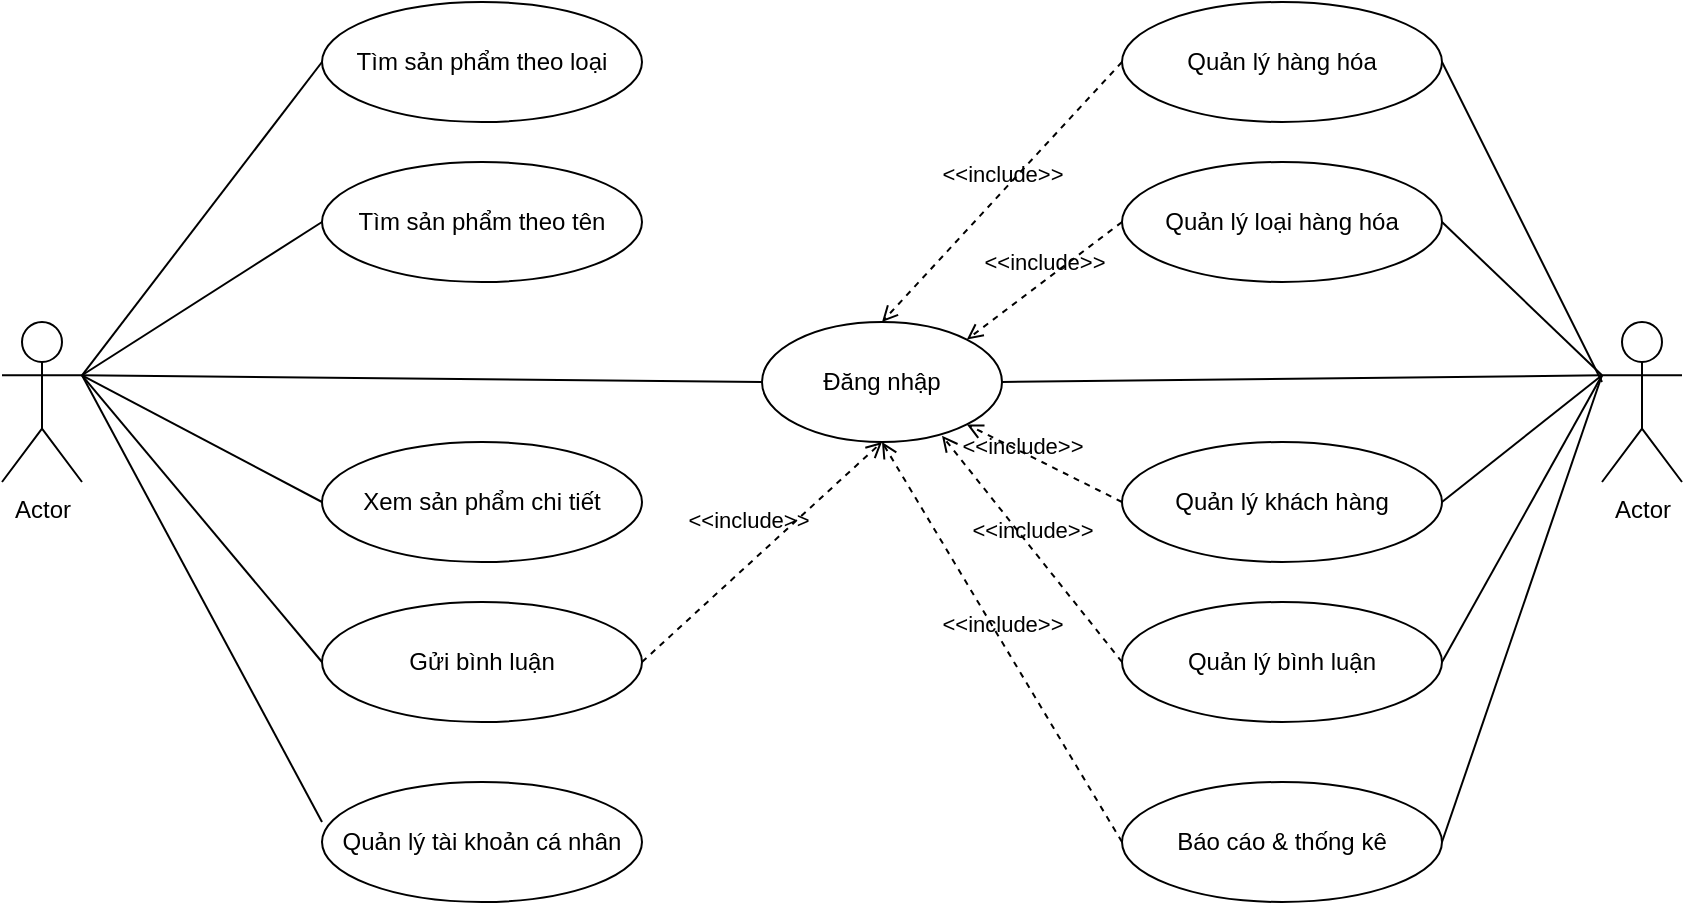 <mxfile version="27.2.0">
  <diagram name="Trang-1" id="pqYq4FEaPr77w3NXPP7e">
    <mxGraphModel dx="1042" dy="657" grid="1" gridSize="10" guides="1" tooltips="1" connect="1" arrows="1" fold="1" page="1" pageScale="1" pageWidth="827" pageHeight="1169" math="0" shadow="0">
      <root>
        <mxCell id="0" />
        <mxCell id="1" parent="0" />
        <mxCell id="OgkCjxbr7rlaZNSiZjBw-3" value="Tìm sản phẩm theo loại" style="ellipse;whiteSpace=wrap;html=1;" vertex="1" parent="1">
          <mxGeometry x="480" y="310" width="160" height="60" as="geometry" />
        </mxCell>
        <mxCell id="OgkCjxbr7rlaZNSiZjBw-4" value="Tìm sản phẩm theo tên" style="ellipse;whiteSpace=wrap;html=1;" vertex="1" parent="1">
          <mxGeometry x="480" y="390" width="160" height="60" as="geometry" />
        </mxCell>
        <mxCell id="OgkCjxbr7rlaZNSiZjBw-5" value="Xem sản phẩm chi tiết" style="ellipse;whiteSpace=wrap;html=1;" vertex="1" parent="1">
          <mxGeometry x="480" y="530" width="160" height="60" as="geometry" />
        </mxCell>
        <mxCell id="OgkCjxbr7rlaZNSiZjBw-6" value="Gửi bình luận" style="ellipse;whiteSpace=wrap;html=1;" vertex="1" parent="1">
          <mxGeometry x="480" y="610" width="160" height="60" as="geometry" />
        </mxCell>
        <mxCell id="OgkCjxbr7rlaZNSiZjBw-7" value="Quản lý tài khoản cá nhân" style="ellipse;whiteSpace=wrap;html=1;" vertex="1" parent="1">
          <mxGeometry x="480" y="700" width="160" height="60" as="geometry" />
        </mxCell>
        <mxCell id="OgkCjxbr7rlaZNSiZjBw-8" value="Đăng nhập" style="ellipse;whiteSpace=wrap;html=1;" vertex="1" parent="1">
          <mxGeometry x="700" y="470" width="120" height="60" as="geometry" />
        </mxCell>
        <mxCell id="OgkCjxbr7rlaZNSiZjBw-9" value="Quản lý hàng hóa" style="ellipse;whiteSpace=wrap;html=1;" vertex="1" parent="1">
          <mxGeometry x="880" y="310" width="160" height="60" as="geometry" />
        </mxCell>
        <mxCell id="OgkCjxbr7rlaZNSiZjBw-10" value="Quản lý loại hàng hóa" style="ellipse;whiteSpace=wrap;html=1;" vertex="1" parent="1">
          <mxGeometry x="880" y="390" width="160" height="60" as="geometry" />
        </mxCell>
        <mxCell id="OgkCjxbr7rlaZNSiZjBw-11" value="Quản lý khách hàng" style="ellipse;whiteSpace=wrap;html=1;" vertex="1" parent="1">
          <mxGeometry x="880" y="530" width="160" height="60" as="geometry" />
        </mxCell>
        <mxCell id="OgkCjxbr7rlaZNSiZjBw-12" value="Quản lý bình luận" style="ellipse;whiteSpace=wrap;html=1;" vertex="1" parent="1">
          <mxGeometry x="880" y="610" width="160" height="60" as="geometry" />
        </mxCell>
        <mxCell id="OgkCjxbr7rlaZNSiZjBw-13" value="Báo cáo &amp; thống kê" style="ellipse;whiteSpace=wrap;html=1;" vertex="1" parent="1">
          <mxGeometry x="880" y="700" width="160" height="60" as="geometry" />
        </mxCell>
        <mxCell id="OgkCjxbr7rlaZNSiZjBw-14" value="Actor" style="shape=umlActor;verticalLabelPosition=bottom;verticalAlign=top;html=1;outlineConnect=0;" vertex="1" parent="1">
          <mxGeometry x="320" y="470" width="40" height="80" as="geometry" />
        </mxCell>
        <mxCell id="OgkCjxbr7rlaZNSiZjBw-20" value="Actor" style="shape=umlActor;verticalLabelPosition=bottom;verticalAlign=top;html=1;outlineConnect=0;" vertex="1" parent="1">
          <mxGeometry x="1120" y="470" width="40" height="80" as="geometry" />
        </mxCell>
        <mxCell id="OgkCjxbr7rlaZNSiZjBw-21" value="" style="endArrow=none;html=1;rounded=0;exitX=1;exitY=0.333;exitDx=0;exitDy=0;exitPerimeter=0;entryX=0;entryY=0.5;entryDx=0;entryDy=0;" edge="1" parent="1" source="OgkCjxbr7rlaZNSiZjBw-14" target="OgkCjxbr7rlaZNSiZjBw-3">
          <mxGeometry width="50" height="50" relative="1" as="geometry">
            <mxPoint x="650" y="500" as="sourcePoint" />
            <mxPoint x="700" y="450" as="targetPoint" />
          </mxGeometry>
        </mxCell>
        <mxCell id="OgkCjxbr7rlaZNSiZjBw-22" value="" style="endArrow=none;html=1;rounded=0;exitX=1;exitY=0.333;exitDx=0;exitDy=0;exitPerimeter=0;entryX=0;entryY=0.5;entryDx=0;entryDy=0;" edge="1" parent="1" source="OgkCjxbr7rlaZNSiZjBw-14" target="OgkCjxbr7rlaZNSiZjBw-4">
          <mxGeometry width="50" height="50" relative="1" as="geometry">
            <mxPoint x="370" y="497" as="sourcePoint" />
            <mxPoint x="490" y="350" as="targetPoint" />
          </mxGeometry>
        </mxCell>
        <mxCell id="OgkCjxbr7rlaZNSiZjBw-23" value="" style="endArrow=none;html=1;rounded=0;entryX=0;entryY=0.5;entryDx=0;entryDy=0;exitX=1;exitY=0.333;exitDx=0;exitDy=0;exitPerimeter=0;" edge="1" parent="1" source="OgkCjxbr7rlaZNSiZjBw-14" target="OgkCjxbr7rlaZNSiZjBw-5">
          <mxGeometry width="50" height="50" relative="1" as="geometry">
            <mxPoint x="360" y="490" as="sourcePoint" />
            <mxPoint x="490" y="430" as="targetPoint" />
          </mxGeometry>
        </mxCell>
        <mxCell id="OgkCjxbr7rlaZNSiZjBw-24" value="" style="endArrow=none;html=1;rounded=0;entryX=0;entryY=0.5;entryDx=0;entryDy=0;exitX=1;exitY=0.333;exitDx=0;exitDy=0;exitPerimeter=0;" edge="1" parent="1" source="OgkCjxbr7rlaZNSiZjBw-14" target="OgkCjxbr7rlaZNSiZjBw-6">
          <mxGeometry width="50" height="50" relative="1" as="geometry">
            <mxPoint x="370" y="497" as="sourcePoint" />
            <mxPoint x="490" y="510" as="targetPoint" />
          </mxGeometry>
        </mxCell>
        <mxCell id="OgkCjxbr7rlaZNSiZjBw-25" value="" style="endArrow=none;html=1;rounded=0;entryX=0;entryY=0.333;entryDx=0;entryDy=0;exitX=1;exitY=0.333;exitDx=0;exitDy=0;exitPerimeter=0;entryPerimeter=0;" edge="1" parent="1" source="OgkCjxbr7rlaZNSiZjBw-14" target="OgkCjxbr7rlaZNSiZjBw-7">
          <mxGeometry width="50" height="50" relative="1" as="geometry">
            <mxPoint x="380" y="507" as="sourcePoint" />
            <mxPoint x="500" y="520" as="targetPoint" />
          </mxGeometry>
        </mxCell>
        <mxCell id="OgkCjxbr7rlaZNSiZjBw-26" value="" style="endArrow=none;html=1;rounded=0;exitX=1;exitY=0.333;exitDx=0;exitDy=0;exitPerimeter=0;entryX=0;entryY=0.5;entryDx=0;entryDy=0;" edge="1" parent="1" source="OgkCjxbr7rlaZNSiZjBw-14" target="OgkCjxbr7rlaZNSiZjBw-8">
          <mxGeometry width="50" height="50" relative="1" as="geometry">
            <mxPoint x="370" y="497" as="sourcePoint" />
            <mxPoint x="490" y="430" as="targetPoint" />
          </mxGeometry>
        </mxCell>
        <mxCell id="OgkCjxbr7rlaZNSiZjBw-28" value="" style="endArrow=none;html=1;rounded=0;exitX=0;exitY=0.333;exitDx=0;exitDy=0;exitPerimeter=0;entryX=1;entryY=0.5;entryDx=0;entryDy=0;" edge="1" parent="1" source="OgkCjxbr7rlaZNSiZjBw-20" target="OgkCjxbr7rlaZNSiZjBw-8">
          <mxGeometry width="50" height="50" relative="1" as="geometry">
            <mxPoint x="370" y="507" as="sourcePoint" />
            <mxPoint x="710" y="510" as="targetPoint" />
          </mxGeometry>
        </mxCell>
        <mxCell id="OgkCjxbr7rlaZNSiZjBw-29" value="" style="endArrow=none;html=1;rounded=0;exitX=0;exitY=0.333;exitDx=0;exitDy=0;exitPerimeter=0;entryX=1;entryY=0.5;entryDx=0;entryDy=0;" edge="1" parent="1" source="OgkCjxbr7rlaZNSiZjBw-20" target="OgkCjxbr7rlaZNSiZjBw-11">
          <mxGeometry width="50" height="50" relative="1" as="geometry">
            <mxPoint x="1130" y="507" as="sourcePoint" />
            <mxPoint x="830" y="510" as="targetPoint" />
          </mxGeometry>
        </mxCell>
        <mxCell id="OgkCjxbr7rlaZNSiZjBw-30" value="" style="endArrow=none;html=1;rounded=0;exitX=0;exitY=0.333;exitDx=0;exitDy=0;exitPerimeter=0;entryX=1;entryY=0.5;entryDx=0;entryDy=0;" edge="1" parent="1" source="OgkCjxbr7rlaZNSiZjBw-20" target="OgkCjxbr7rlaZNSiZjBw-12">
          <mxGeometry width="50" height="50" relative="1" as="geometry">
            <mxPoint x="1140" y="517" as="sourcePoint" />
            <mxPoint x="840" y="520" as="targetPoint" />
          </mxGeometry>
        </mxCell>
        <mxCell id="OgkCjxbr7rlaZNSiZjBw-31" value="" style="endArrow=none;html=1;rounded=0;exitX=0;exitY=0.333;exitDx=0;exitDy=0;exitPerimeter=0;entryX=1;entryY=0.5;entryDx=0;entryDy=0;" edge="1" parent="1" source="OgkCjxbr7rlaZNSiZjBw-20" target="OgkCjxbr7rlaZNSiZjBw-13">
          <mxGeometry width="50" height="50" relative="1" as="geometry">
            <mxPoint x="1150" y="527" as="sourcePoint" />
            <mxPoint x="850" y="530" as="targetPoint" />
          </mxGeometry>
        </mxCell>
        <mxCell id="OgkCjxbr7rlaZNSiZjBw-32" value="" style="endArrow=none;html=1;rounded=0;entryX=1;entryY=0.5;entryDx=0;entryDy=0;" edge="1" parent="1" target="OgkCjxbr7rlaZNSiZjBw-9">
          <mxGeometry width="50" height="50" relative="1" as="geometry">
            <mxPoint x="1120" y="500" as="sourcePoint" />
            <mxPoint x="830" y="510" as="targetPoint" />
          </mxGeometry>
        </mxCell>
        <mxCell id="OgkCjxbr7rlaZNSiZjBw-33" value="" style="endArrow=none;html=1;rounded=0;exitX=0;exitY=0.333;exitDx=0;exitDy=0;exitPerimeter=0;entryX=1;entryY=0.5;entryDx=0;entryDy=0;" edge="1" parent="1" source="OgkCjxbr7rlaZNSiZjBw-20" target="OgkCjxbr7rlaZNSiZjBw-10">
          <mxGeometry width="50" height="50" relative="1" as="geometry">
            <mxPoint x="1140" y="517" as="sourcePoint" />
            <mxPoint x="950" y="470" as="targetPoint" />
          </mxGeometry>
        </mxCell>
        <mxCell id="OgkCjxbr7rlaZNSiZjBw-34" value="&amp;lt;&amp;lt;include&amp;gt;&amp;gt;" style="html=1;verticalAlign=bottom;labelBackgroundColor=none;endArrow=open;endFill=0;dashed=1;rounded=0;entryX=0.5;entryY=0;entryDx=0;entryDy=0;exitX=0;exitY=0.5;exitDx=0;exitDy=0;" edge="1" parent="1" source="OgkCjxbr7rlaZNSiZjBw-9" target="OgkCjxbr7rlaZNSiZjBw-8">
          <mxGeometry width="160" relative="1" as="geometry">
            <mxPoint x="600" y="570" as="sourcePoint" />
            <mxPoint x="760" y="570" as="targetPoint" />
          </mxGeometry>
        </mxCell>
        <mxCell id="OgkCjxbr7rlaZNSiZjBw-35" value="&amp;lt;&amp;lt;include&amp;gt;&amp;gt;" style="html=1;verticalAlign=bottom;labelBackgroundColor=none;endArrow=open;endFill=0;dashed=1;rounded=0;entryX=1;entryY=0;entryDx=0;entryDy=0;exitX=0;exitY=0.5;exitDx=0;exitDy=0;" edge="1" parent="1" source="OgkCjxbr7rlaZNSiZjBw-10" target="OgkCjxbr7rlaZNSiZjBw-8">
          <mxGeometry width="160" relative="1" as="geometry">
            <mxPoint x="600" y="570" as="sourcePoint" />
            <mxPoint x="760" y="570" as="targetPoint" />
          </mxGeometry>
        </mxCell>
        <mxCell id="OgkCjxbr7rlaZNSiZjBw-36" value="&amp;lt;&amp;lt;include&amp;gt;&amp;gt;" style="html=1;verticalAlign=bottom;labelBackgroundColor=none;endArrow=open;endFill=0;dashed=1;rounded=0;entryX=1;entryY=1;entryDx=0;entryDy=0;exitX=0;exitY=0.5;exitDx=0;exitDy=0;" edge="1" parent="1" source="OgkCjxbr7rlaZNSiZjBw-11" target="OgkCjxbr7rlaZNSiZjBw-8">
          <mxGeometry x="0.237" y="4" width="160" relative="1" as="geometry">
            <mxPoint x="600" y="570" as="sourcePoint" />
            <mxPoint x="760" y="570" as="targetPoint" />
            <mxPoint y="1" as="offset" />
          </mxGeometry>
        </mxCell>
        <mxCell id="OgkCjxbr7rlaZNSiZjBw-37" value="&amp;lt;&amp;lt;include&amp;gt;&amp;gt;" style="html=1;verticalAlign=bottom;labelBackgroundColor=none;endArrow=open;endFill=0;dashed=1;rounded=0;exitX=0;exitY=0.5;exitDx=0;exitDy=0;entryX=0.75;entryY=0.947;entryDx=0;entryDy=0;entryPerimeter=0;" edge="1" parent="1" source="OgkCjxbr7rlaZNSiZjBw-12" target="OgkCjxbr7rlaZNSiZjBw-8">
          <mxGeometry width="160" relative="1" as="geometry">
            <mxPoint x="600" y="570" as="sourcePoint" />
            <mxPoint x="760" y="570" as="targetPoint" />
          </mxGeometry>
        </mxCell>
        <mxCell id="OgkCjxbr7rlaZNSiZjBw-38" value="&amp;lt;&amp;lt;include&amp;gt;&amp;gt;" style="html=1;verticalAlign=bottom;labelBackgroundColor=none;endArrow=open;endFill=0;dashed=1;rounded=0;entryX=0.5;entryY=1;entryDx=0;entryDy=0;exitX=0;exitY=0.5;exitDx=0;exitDy=0;" edge="1" parent="1" source="OgkCjxbr7rlaZNSiZjBw-13" target="OgkCjxbr7rlaZNSiZjBw-8">
          <mxGeometry width="160" relative="1" as="geometry">
            <mxPoint x="790" y="660" as="sourcePoint" />
            <mxPoint x="830" y="560" as="targetPoint" />
          </mxGeometry>
        </mxCell>
        <mxCell id="OgkCjxbr7rlaZNSiZjBw-39" value="&amp;lt;&amp;lt;include&amp;gt;&amp;gt;" style="html=1;verticalAlign=bottom;labelBackgroundColor=none;endArrow=open;endFill=0;dashed=1;rounded=0;entryX=0.5;entryY=1;entryDx=0;entryDy=0;exitX=1;exitY=0.5;exitDx=0;exitDy=0;" edge="1" parent="1" source="OgkCjxbr7rlaZNSiZjBw-6" target="OgkCjxbr7rlaZNSiZjBw-8">
          <mxGeometry x="0.002" y="10" width="160" relative="1" as="geometry">
            <mxPoint x="630" y="550" as="sourcePoint" />
            <mxPoint x="790" y="550" as="targetPoint" />
            <Array as="points" />
            <mxPoint as="offset" />
          </mxGeometry>
        </mxCell>
      </root>
    </mxGraphModel>
  </diagram>
</mxfile>
